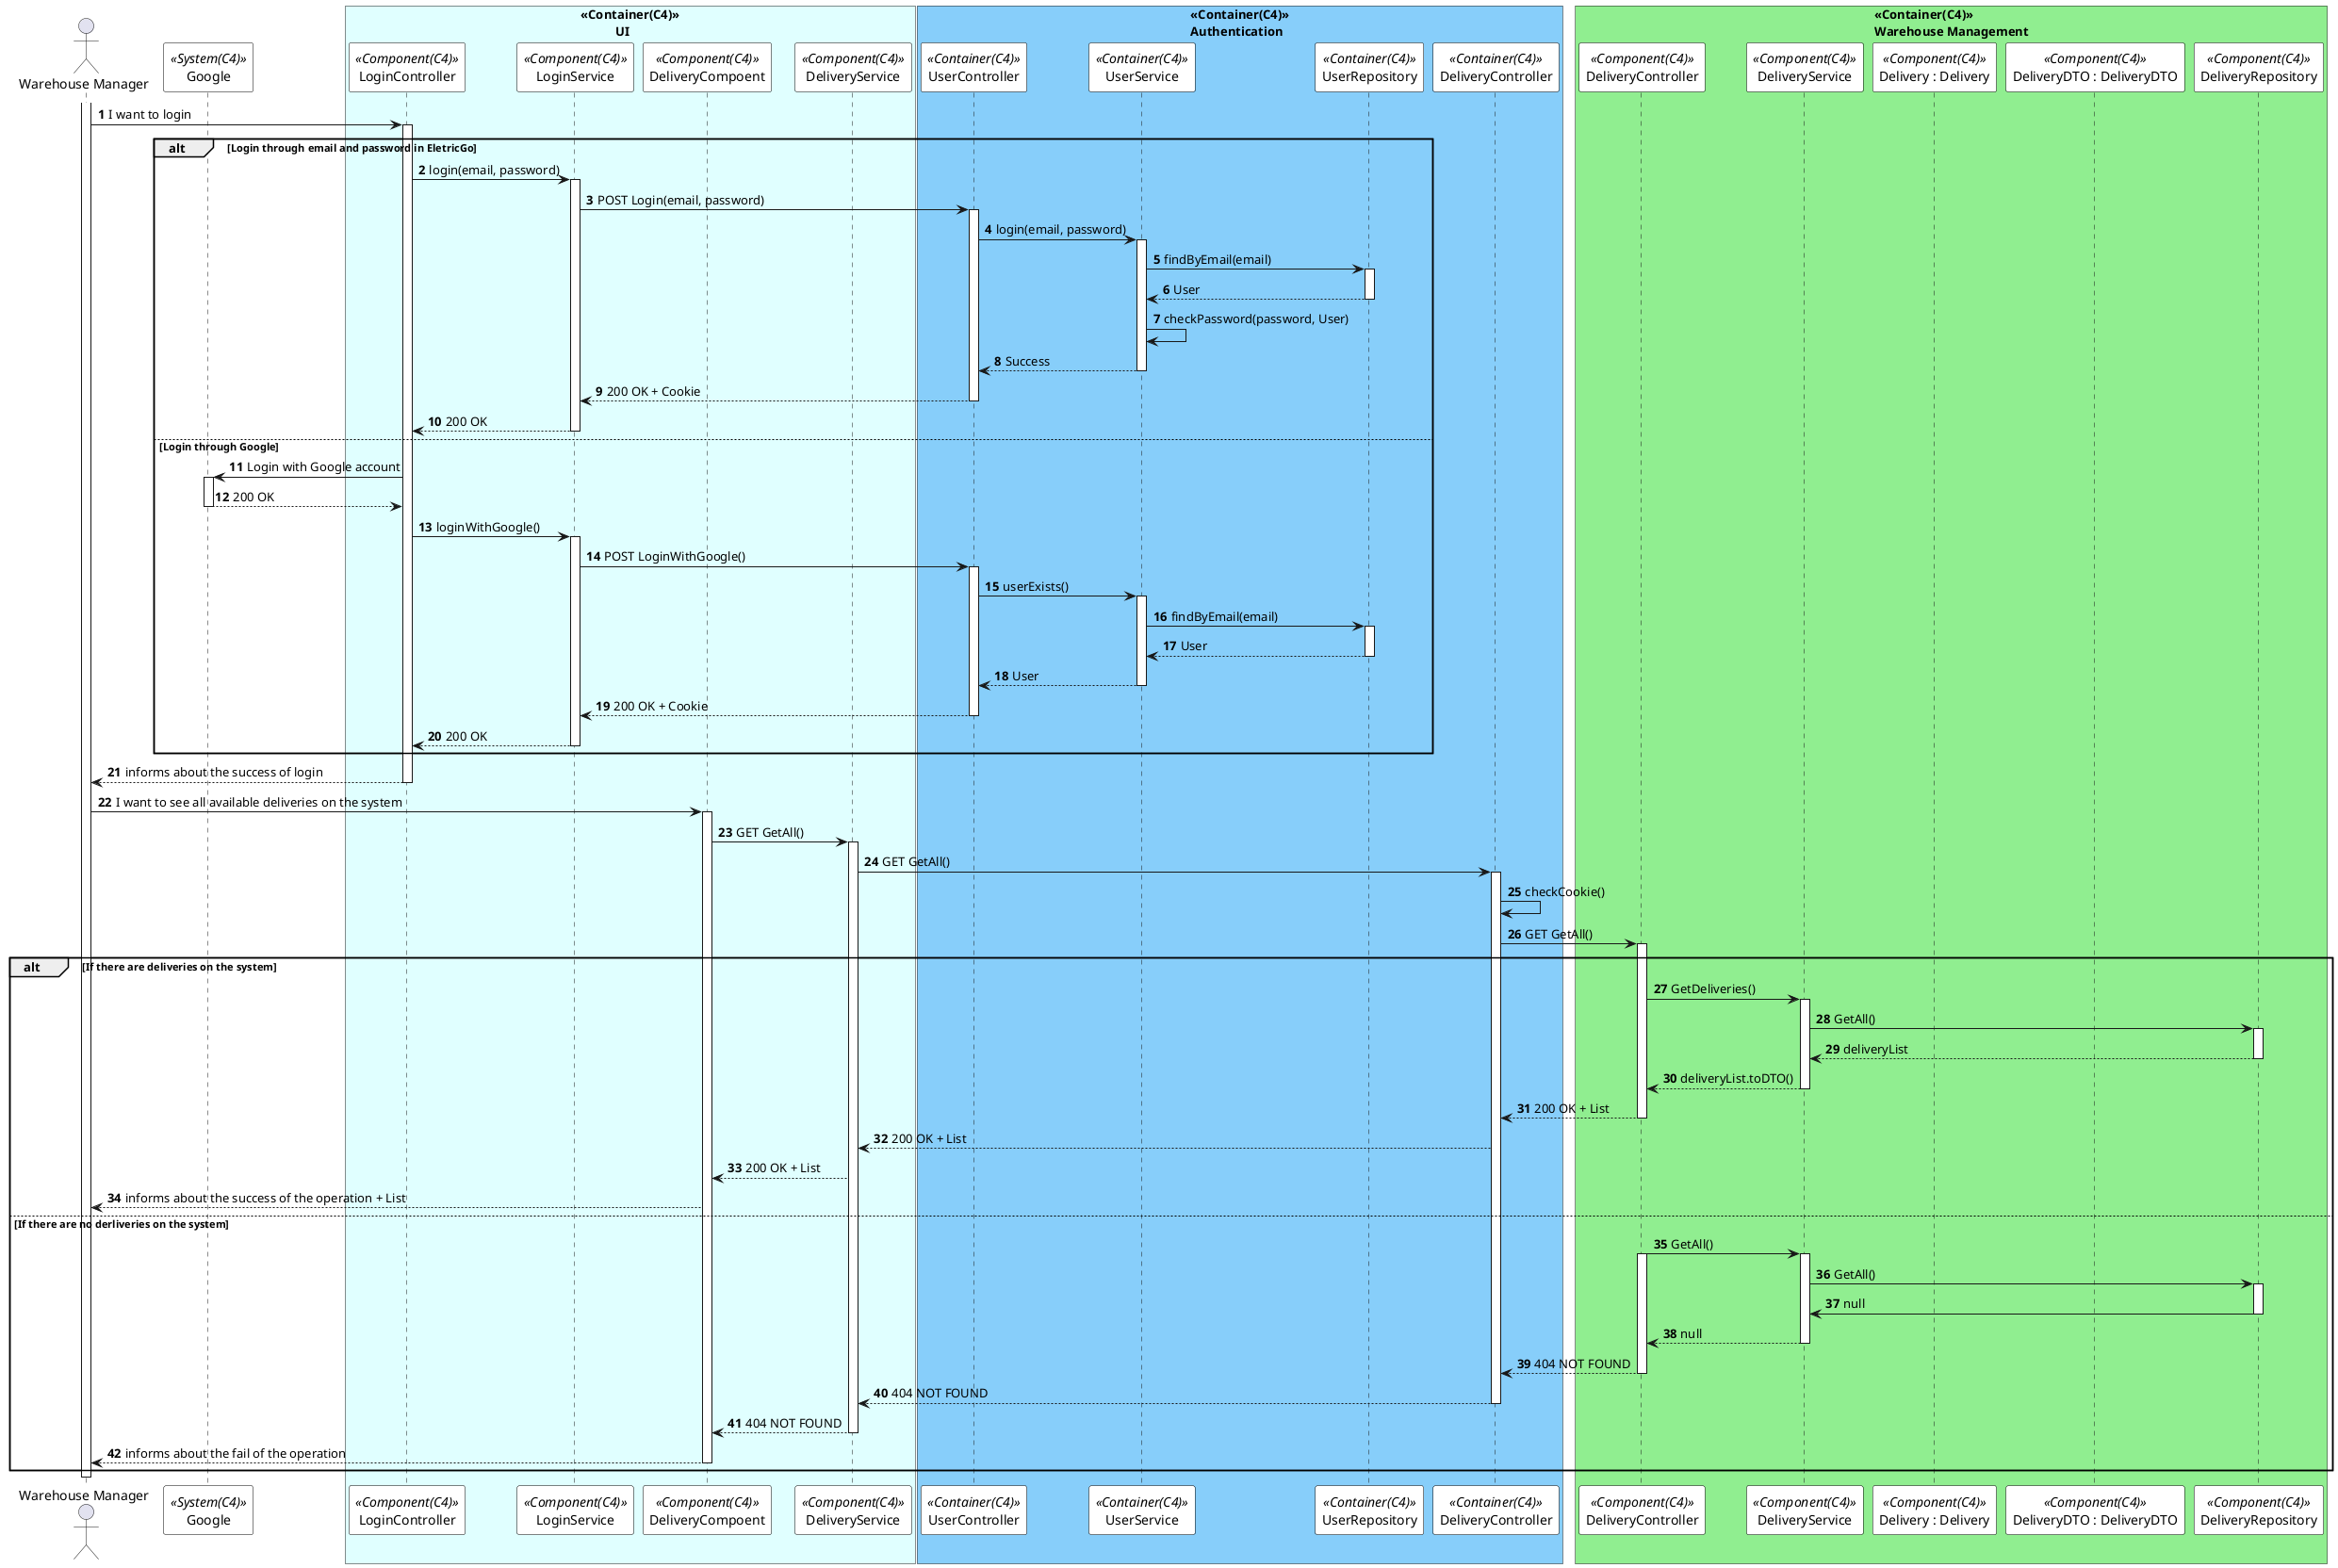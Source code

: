 @startuml listDeliverySD
autonumber

skinparam sequence {
ParticipantBorderColor black
ParticipantBackgroundColor white
}

actor "Warehouse Manager" as admin

participant Google as Google <<System(C4)>>

box "<<System(C4)>>\n       EletricGo" #LightYellow

    box "<<Container(C4)>>\n           UI" #LightCyan
        
        participant LoginController as LoginC <<Component(C4)>>
        participant LoginService as LoginS <<Component(C4)>>
    
    
    
        participant DeliveryCompoent as DeliveryC <<Component(C4)>>
        participant DeliveryService as DeliveryS <<Component(C4)>>
        

    end box

    box "<<Container(C4)>>\nAuthentication" #LightSkyBlue

        participant UserController as UserCTRL <<Container(C4)>> 
        participant UserService as UserServ <<Container(C4)>> 
        participant UserRepository as UserRepo <<Container(C4)>> 

        participant DeliveryController as DeliveryCTRL <<Container(C4)>>

    end box


    box "<<Container(C4)>>\nWarehouse Management" #LightGreen
        participant DeliveryController as  CTL <<Component(C4)>>
        participant DeliveryService as  SV <<Component(C4)>>
        participant "Delivery : Delivery" as  delivery <<Component(C4)>>
        participant "DeliveryDTO : DeliveryDTO" as  DTO <<Component(C4)>>
        participant DeliveryRepository as  DR <<Component(C4)>>
    end box
end box

activate admin
admin->LoginC: I want to login
activate LoginC

alt Login through email and password in EletricGo


    LoginC -> LoginS: login(email, password)
    activate LoginS
    LoginS -> UserCTRL: POST Login(email, password)
    activate UserCTRL

    UserCTRL -> UserServ: login(email, password)
    activate UserServ
    UserServ -> UserRepo: findByEmail(email)
    activate UserRepo
    UserRepo --> UserServ: User
    deactivate UserRepo
    UserServ -> UserServ: checkPassword(password, User)
    UserServ --> UserCTRL: Success
    deactivate UserServ


    UserCTRL --> LoginS: 200 OK + Cookie
    deactivate UserCTRL

    LoginS --> LoginC: 200 OK
    deactivate LoginS

else Login through Google

    LoginC -> Google: Login with Google account
    activate Google
    Google --> LoginC: 200 OK
    deactivate Google
    LoginC -> LoginS: loginWithGoogle()
    activate LoginS
    LoginS -> UserCTRL: POST LoginWithGoogle()
    activate UserCTRL
    UserCTRL -> UserServ: userExists()
    activate UserServ
    UserServ -> UserRepo: findByEmail(email)
    activate UserRepo
    UserRepo --> UserServ: User
    deactivate UserRepo
    UserServ --> UserCTRL: User
    deactivate UserServ
    UserCTRL --> LoginS: 200 OK + Cookie
    deactivate UserCTRL
    LoginS --> LoginC: 200 OK
    deactivate LoginS

 

end



LoginC --> admin: informs about the success of login
deactivate LoginC

admin -> DeliveryC: I want to see all available deliveries on the system
activate DeliveryC

DeliveryC -> DeliveryS: GET GetAll()
activate DeliveryS

DeliveryS -> DeliveryCTRL: GET GetAll()
activate DeliveryCTRL

DeliveryCTRL -> DeliveryCTRL: checkCookie()

DeliveryCTRL -> CTL: GET GetAll()
activate CTL


alt If there are deliveries on the system


    CTL -> SV : GetDeliveries()
    activate SV

    SV -> DR : GetAll()
    activate DR

    DR --> SV : deliveryList
    deactivate DR


    SV --> CTL : deliveryList.toDTO()
    deactivate DR

    deactivate SV

    CTL --> DeliveryCTRL: 200 OK + List
    deactivate CTL

    DeliveryCTRL --> DeliveryS: 200 OK + List


    DeliveryS --> DeliveryC: 200 OK + List


    DeliveryC --> admin: informs about the success of the operation + List


else If there are no derliveries on the system

    CTL -> SV : GetAll()
    activate CTL
    activate SV



    SV -> DR : GetAll()
    activate DR

    DR -> SV : null
    deactivate DR

    SV --> CTL : null
    deactivate SV
    CTL --> DeliveryCTRL: 404 NOT FOUND
    deactivate CTL

    DeliveryCTRL --> DeliveryS: 404 NOT FOUND
    deactivate DeliveryCTRL

    DeliveryS --> DeliveryC: 404 NOT FOUND
    deactivate DeliveryS

    DeliveryC --> admin: informs about the fail of the operation
    deactivate DeliveryC

end 


deactivate admin

@enduml
